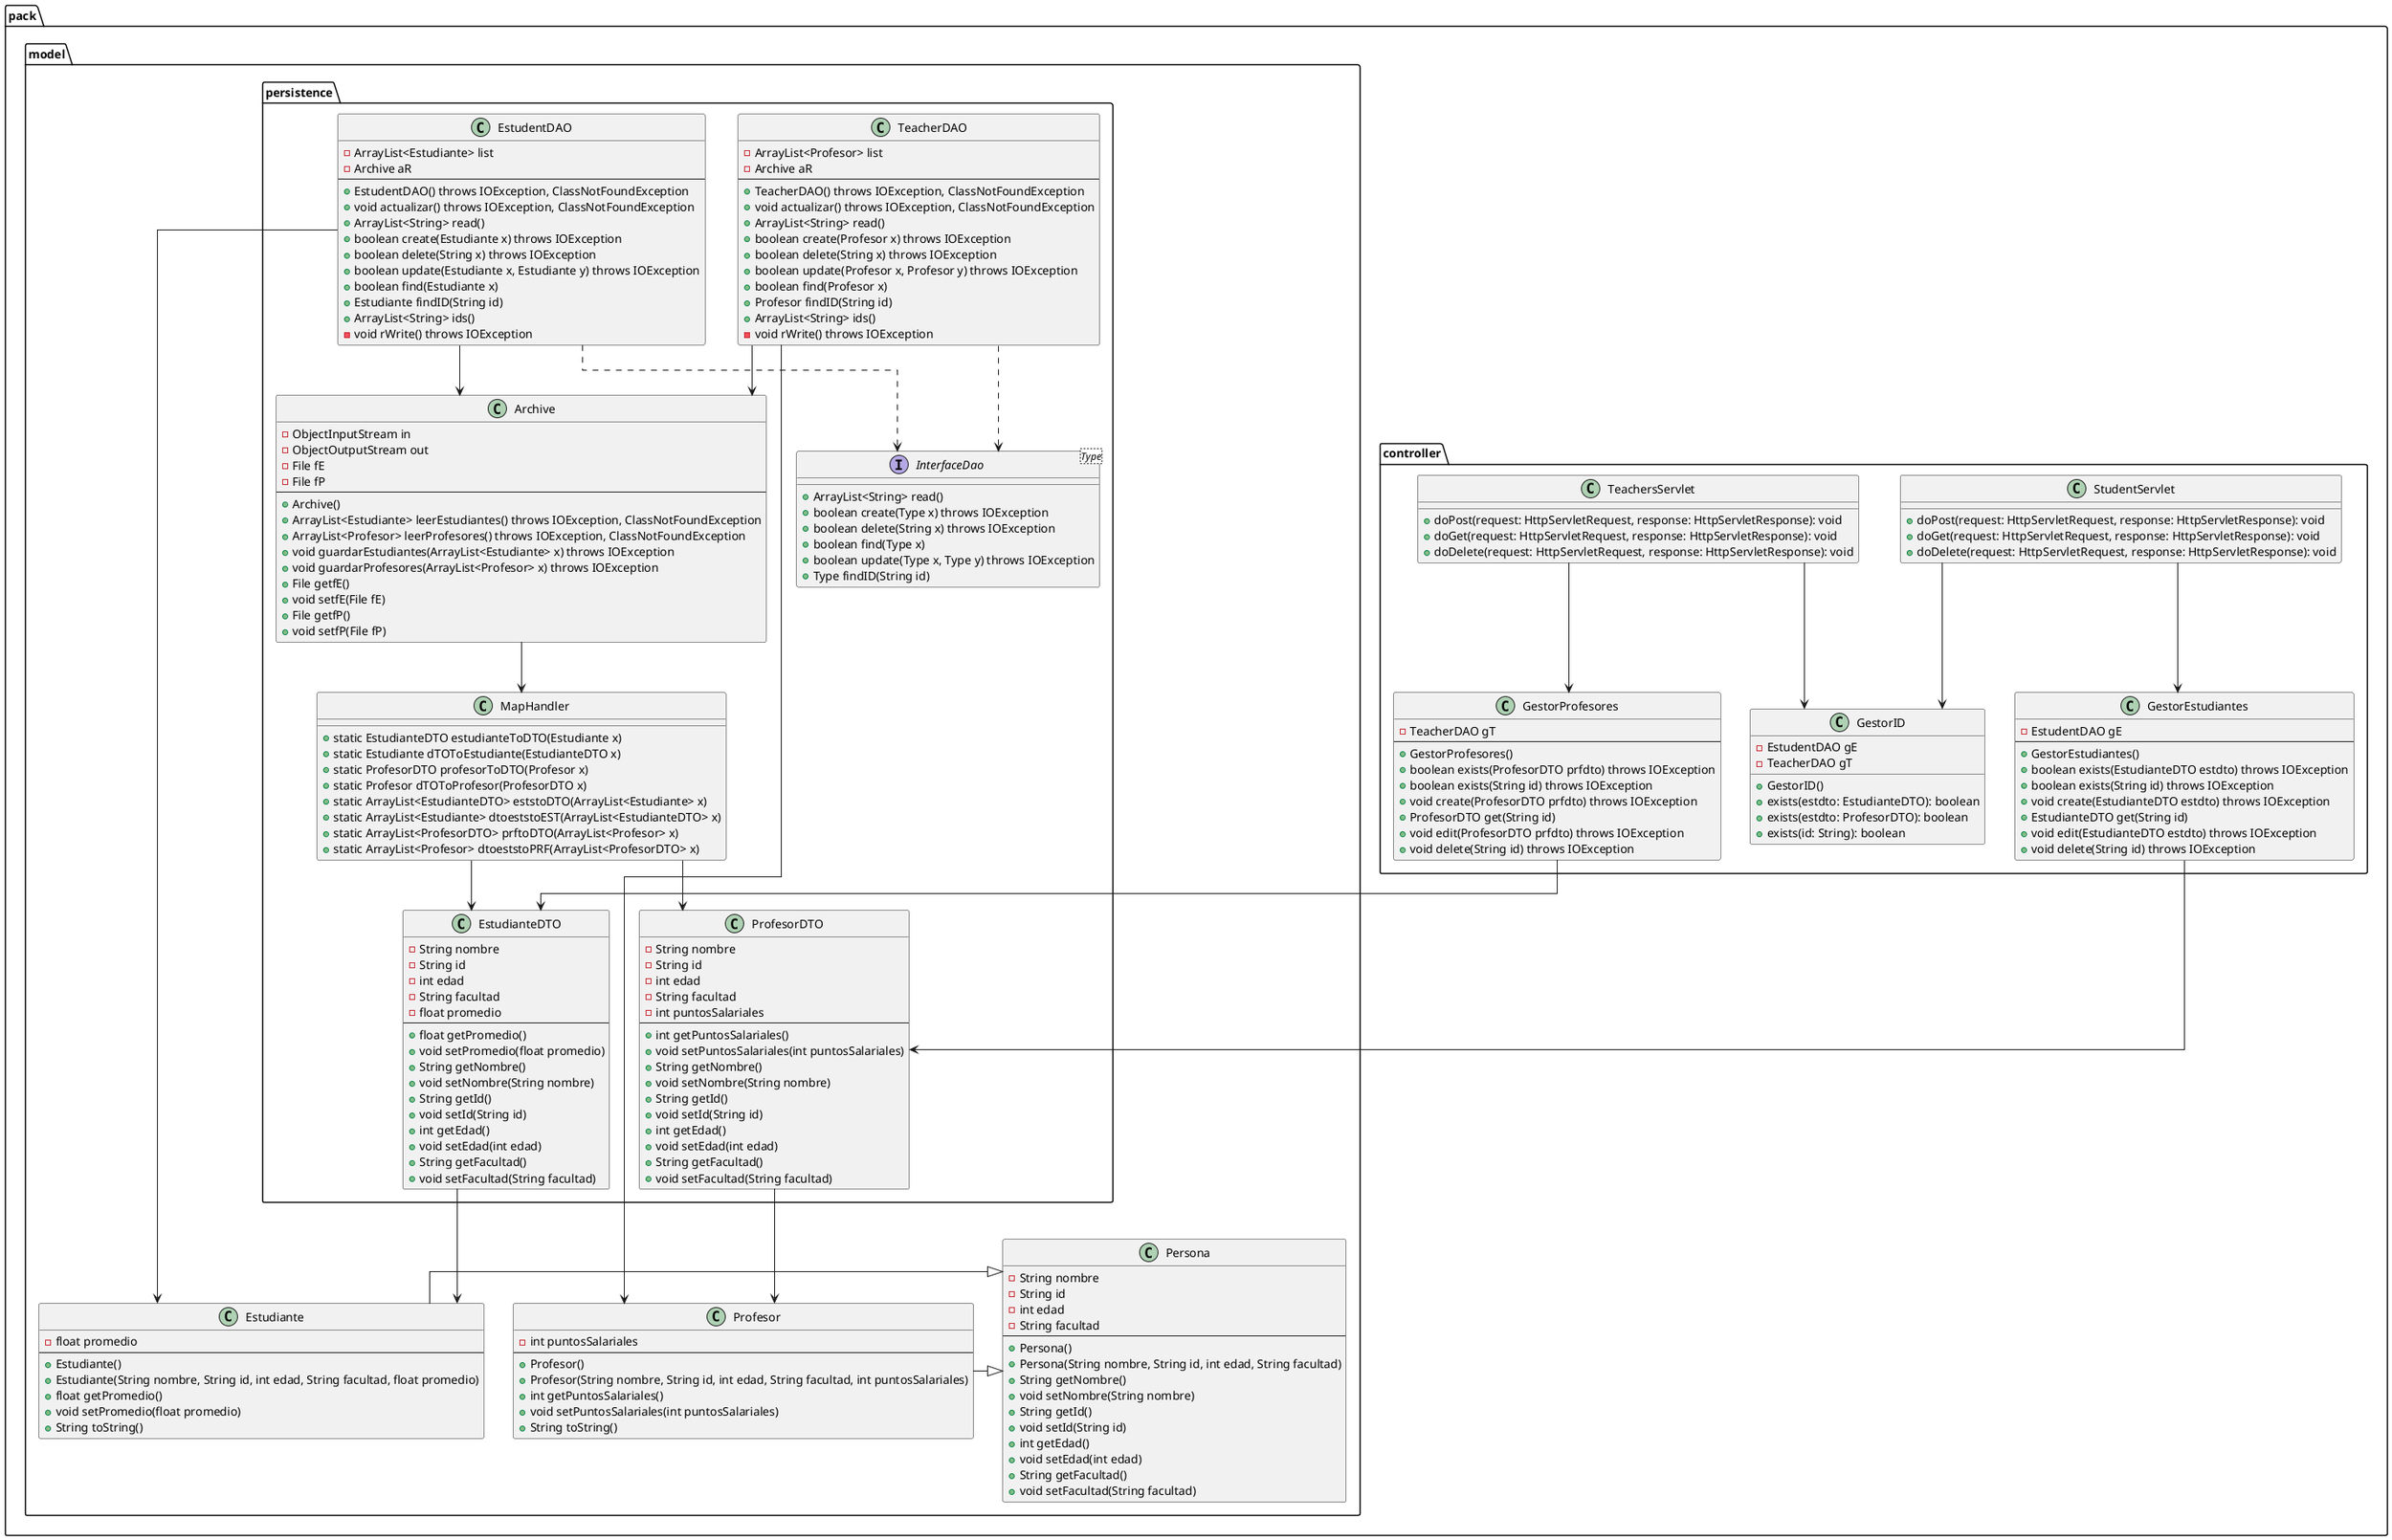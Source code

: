 @startuml
skinparam linetype ortho
package pack.controller {

    class GestorID {
        -EstudentDAO gE
        -TeacherDAO gT
        +GestorID()
        +exists(estdto: EstudianteDTO): boolean
        +exists(estdto: ProfesorDTO): boolean
        +exists(id: String): boolean
    }

    class GestorEstudiantes {
        - EstudentDAO gE
        --
        + GestorEstudiantes()
        + boolean exists(EstudianteDTO estdto) throws IOException
        + boolean exists(String id) throws IOException
        + void create(EstudianteDTO estdto) throws IOException
        + EstudianteDTO get(String id)
        + void edit(EstudianteDTO estdto) throws IOException
        + void delete(String id) throws IOException
    }

    class GestorProfesores {
        - TeacherDAO gT
        --
        + GestorProfesores()
        + boolean exists(ProfesorDTO prfdto) throws IOException
        + boolean exists(String id) throws IOException
        + void create(ProfesorDTO prfdto) throws IOException
        + ProfesorDTO get(String id)
        + void edit(ProfesorDTO prfdto) throws IOException
        + void delete(String id) throws IOException
    }

    class StudentServlet {
        +doPost(request: HttpServletRequest, response: HttpServletResponse): void
        +doGet(request: HttpServletRequest, response: HttpServletResponse): void
        +doDelete(request: HttpServletRequest, response: HttpServletResponse): void
    }



    class TeachersServlet {
        +doPost(request: HttpServletRequest, response: HttpServletResponse): void
        +doGet(request: HttpServletRequest, response: HttpServletResponse): void
        +doDelete(request: HttpServletRequest, response: HttpServletResponse): void
    }

}


package pack.model.persistence {
    class Archive {
        - ObjectInputStream in
        - ObjectOutputStream out
        - File fE
        - File fP
        --
        + Archive()
        + ArrayList<Estudiante> leerEstudiantes() throws IOException, ClassNotFoundException
        + ArrayList<Profesor> leerProfesores() throws IOException, ClassNotFoundException
        + void guardarEstudiantes(ArrayList<Estudiante> x) throws IOException
        + void guardarProfesores(ArrayList<Profesor> x) throws IOException
        + File getfE()
        + void setfE(File fE)
        + File getfP()
        + void setfP(File fP)
    }

    class EstudentDAO {
        - ArrayList<Estudiante> list
        - Archive aR
        --
        + EstudentDAO() throws IOException, ClassNotFoundException
        + void actualizar() throws IOException, ClassNotFoundException
        + ArrayList<String> read()
        + boolean create(Estudiante x) throws IOException
        + boolean delete(String x) throws IOException
        + boolean update(Estudiante x, Estudiante y) throws IOException
        + boolean find(Estudiante x)
        + Estudiante findID(String id)
        + ArrayList<String> ids()
        - void rWrite() throws IOException
    }

    class EstudianteDTO {
        - String nombre
        - String id
        - int edad
        - String facultad
        - float promedio
        --
        + float getPromedio()
        + void setPromedio(float promedio)
        + String getNombre()
        + void setNombre(String nombre)
        + String getId()
        + void setId(String id)
        + int getEdad()
        + void setEdad(int edad)
        + String getFacultad()
        + void setFacultad(String facultad)
    }

    interface InterfaceDao<Type> {
        + ArrayList<String> read()
        + boolean create(Type x) throws IOException
        + boolean delete(String x) throws IOException
        + boolean find(Type x)
        + boolean update(Type x, Type y) throws IOException
        + Type findID(String id)
    }

    class TeacherDAO {
        - ArrayList<Profesor> list
        - Archive aR
        --
        + TeacherDAO() throws IOException, ClassNotFoundException
        + void actualizar() throws IOException, ClassNotFoundException
        + ArrayList<String> read()
        + boolean create(Profesor x) throws IOException
        + boolean delete(String x) throws IOException
        + boolean update(Profesor x, Profesor y) throws IOException
        + boolean find(Profesor x)
        + Profesor findID(String id)
        + ArrayList<String> ids()
        - void rWrite() throws IOException
    }


    class MapHandler {
        + static EstudianteDTO estudianteToDTO(Estudiante x)
        + static Estudiante dTOToEstudiante(EstudianteDTO x)
        + static ProfesorDTO profesorToDTO(Profesor x)
        + static Profesor dTOToProfesor(ProfesorDTO x)
        + static ArrayList<EstudianteDTO> eststoDTO(ArrayList<Estudiante> x)
        + static ArrayList<Estudiante> dtoeststoEST(ArrayList<EstudianteDTO> x)
        + static ArrayList<ProfesorDTO> prftoDTO(ArrayList<Profesor> x)
        + static ArrayList<Profesor> dtoeststoPRF(ArrayList<ProfesorDTO> x)
    }


    class ProfesorDTO {
        - String nombre
        - String id
        - int edad
        - String facultad
        - int puntosSalariales
        --
        + int getPuntosSalariales()
        + void setPuntosSalariales(int puntosSalariales)
        + String getNombre()
        + void setNombre(String nombre)
        + String getId()
        + void setId(String id)
        + int getEdad()
        + void setEdad(int edad)
        + String getFacultad()
        + void setFacultad(String facultad)
    }


}

package pack.model {
    class Persona {
        - String nombre
        - String id
        - int edad
        - String facultad
        --
        + Persona()
        + Persona(String nombre, String id, int edad, String facultad)
        + String getNombre()
        + void setNombre(String nombre)
        + String getId()
        + void setId(String id)
        + int getEdad()
        + void setEdad(int edad)
        + String getFacultad()
        + void setFacultad(String facultad)
    }

    class Estudiante {
        - float promedio
        --
        + Estudiante()
        + Estudiante(String nombre, String id, int edad, String facultad, float promedio)
        + float getPromedio()
        + void setPromedio(float promedio)
        + String toString()
    }

    class Profesor {
        - int puntosSalariales
        --
        + Profesor()
        + Profesor(String nombre, String id, int edad, String facultad, int puntosSalariales)
        + int getPuntosSalariales()
        + void setPuntosSalariales(int puntosSalariales)
        + String toString()
    }

    Estudiante -|> Persona
    Profesor -|> Persona
    TeacherDAO..>InterfaceDao
    EstudentDAO..>InterfaceDao
    TeacherDAO-->Archive
    EstudentDAO-->Archive
    Archive-->MapHandler
    MapHandler-->ProfesorDTO
    MapHandler-->EstudianteDTO

    ProfesorDTO-->Profesor
    TeacherDAO-->Profesor
    EstudentDAO-->Estudiante
    EstudianteDTO-->Estudiante

    StudentServlet-->GestorID
    TeachersServlet-->GestorID

    TeachersServlet-->GestorProfesores
    StudentServlet-->GestorEstudiantes

    GestorEstudiantes-->ProfesorDTO
    GestorProfesores-->EstudianteDTO
}
@enduml